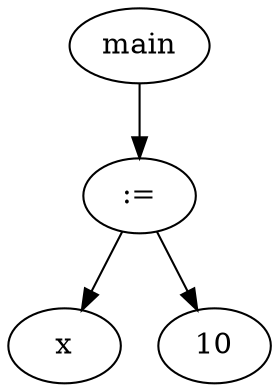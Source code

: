 digraph grafo {
  110447507723456 [ label="main" ];
  110447507723456 -> 110447507724192;
  110447507724192 [ label=":=" ];
  110447507724192 -> 110447507724240;
  110447507724240 [ label="x" ];
  110447507724192 -> 110447507724112;
  110447507724112 [ label="10" ];
}
